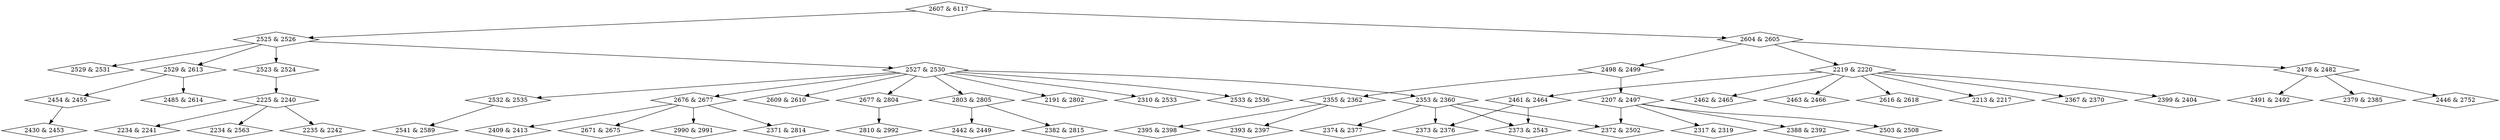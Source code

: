 digraph {
0 [label = "2191 & 2802", shape = diamond];
1 [label = "2207 & 2497", shape = diamond];
2 [label = "2213 & 2217", shape = diamond];
3 [label = "2219 & 2220", shape = diamond];
4 [label = "2225 & 2240", shape = diamond];
5 [label = "2234 & 2241", shape = diamond];
6 [label = "2234 & 2563", shape = diamond];
7 [label = "2235 & 2242", shape = diamond];
8 [label = "2310 & 2533", shape = diamond];
9 [label = "2533 & 2536", shape = diamond];
10 [label = "2317 & 2319", shape = diamond];
11 [label = "2353 & 2360", shape = diamond];
12 [label = "2355 & 2362", shape = diamond];
13 [label = "2367 & 2370", shape = diamond];
14 [label = "2371 & 2814", shape = diamond];
15 [label = "2372 & 2502", shape = diamond];
16 [label = "2373 & 2376", shape = diamond];
17 [label = "2373 & 2543", shape = diamond];
18 [label = "2374 & 2377", shape = diamond];
19 [label = "2379 & 2385", shape = diamond];
20 [label = "2382 & 2815", shape = diamond];
21 [label = "2388 & 2392", shape = diamond];
22 [label = "2393 & 2397", shape = diamond];
23 [label = "2395 & 2398", shape = diamond];
24 [label = "2399 & 2404", shape = diamond];
25 [label = "2409 & 2413", shape = diamond];
26 [label = "2430 & 2453", shape = diamond];
27 [label = "2442 & 2449", shape = diamond];
28 [label = "2446 & 2752", shape = diamond];
29 [label = "2454 & 2455", shape = diamond];
30 [label = "2461 & 2464", shape = diamond];
31 [label = "2462 & 2465", shape = diamond];
32 [label = "2463 & 2466", shape = diamond];
33 [label = "2478 & 2482", shape = diamond];
34 [label = "2485 & 2614", shape = diamond];
35 [label = "2491 & 2492", shape = diamond];
36 [label = "2498 & 2499", shape = diamond];
37 [label = "2503 & 2508", shape = diamond];
38 [label = "2523 & 2524", shape = diamond];
39 [label = "2525 & 2526", shape = diamond];
40 [label = "2527 & 2530", shape = diamond];
41 [label = "2529 & 2531", shape = diamond];
42 [label = "2529 & 2613", shape = diamond];
43 [label = "2532 & 2535", shape = diamond];
44 [label = "2541 & 2589", shape = diamond];
45 [label = "2604 & 2605", shape = diamond];
46 [label = "2607 & 6117", shape = diamond];
47 [label = "2609 & 2610", shape = diamond];
48 [label = "2616 & 2618", shape = diamond];
49 [label = "2671 & 2675", shape = diamond];
50 [label = "2676 & 2677", shape = diamond];
51 [label = "2677 & 2804", shape = diamond];
52 [label = "2803 & 2805", shape = diamond];
53 [label = "2810 & 2992", shape = diamond];
54 [label = "2990 & 2991", shape = diamond];
1->10;
1->15;
1->21;
1->37;
3->2;
3->13;
3->24;
3->30;
3->31;
3->32;
3->48;
4->5;
4->6;
4->7;
11->15;
11->16;
11->17;
11->18;
12->22;
12->23;
29->26;
30->16;
30->17;
33->19;
33->28;
33->35;
36->1;
36->12;
38->4;
39->38;
39->40;
39->41;
39->42;
40->0;
40->8;
40->9;
40->11;
40->43;
40->47;
40->50;
40->51;
40->52;
42->29;
42->34;
43->44;
45->3;
45->33;
45->36;
46->39;
46->45;
50->14;
50->25;
50->49;
50->54;
51->53;
52->20;
52->27;
}
